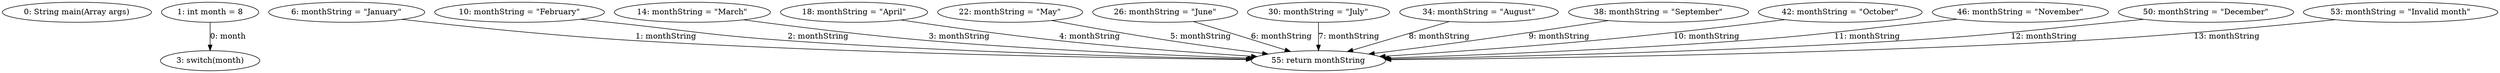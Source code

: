 digraph G {
  1 [ label="0: String main(Array args)" ];
  2 [ label="1: int month = 8" ];
  3 [ label="3: switch(month)" ];
  4 [ label="6: monthString = \"January\"" ];
  5 [ label="10: monthString = \"February\"" ];
  6 [ label="14: monthString = \"March\"" ];
  7 [ label="18: monthString = \"April\"" ];
  8 [ label="22: monthString = \"May\"" ];
  9 [ label="26: monthString = \"June\"" ];
  10 [ label="30: monthString = \"July\"" ];
  11 [ label="34: monthString = \"August\"" ];
  12 [ label="38: monthString = \"September\"" ];
  13 [ label="42: monthString = \"October\"" ];
  14 [ label="46: monthString = \"November\"" ];
  15 [ label="50: monthString = \"December\"" ];
  16 [ label="53: monthString = \"Invalid month\"" ];
  17 [ label="55: return monthString" ];
  2 -> 3 [ label="0: month" ];
  4 -> 17 [ label="1: monthString" ];
  5 -> 17 [ label="2: monthString" ];
  6 -> 17 [ label="3: monthString" ];
  7 -> 17 [ label="4: monthString" ];
  8 -> 17 [ label="5: monthString" ];
  9 -> 17 [ label="6: monthString" ];
  10 -> 17 [ label="7: monthString" ];
  11 -> 17 [ label="8: monthString" ];
  12 -> 17 [ label="9: monthString" ];
  13 -> 17 [ label="10: monthString" ];
  14 -> 17 [ label="11: monthString" ];
  15 -> 17 [ label="12: monthString" ];
  16 -> 17 [ label="13: monthString" ];
}
